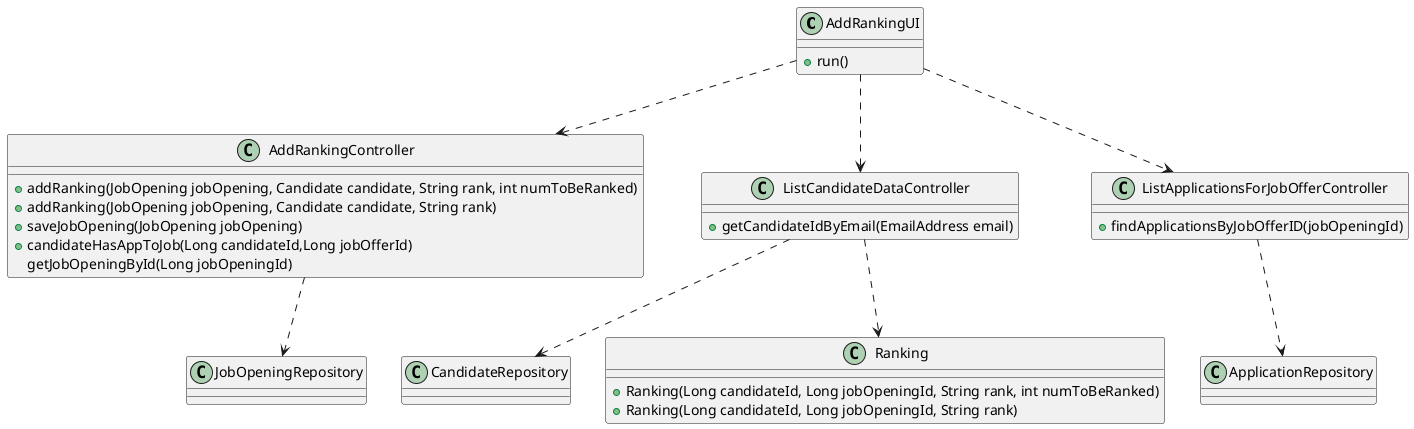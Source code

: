 @startuml

class AddRankingUI {
    + run()
}

class AddRankingController {
    +addRanking(JobOpening jobOpening, Candidate candidate, String rank, int numToBeRanked)
    +addRanking(JobOpening jobOpening, Candidate candidate, String rank)
    +saveJobOpening(JobOpening jobOpening)
    +candidateHasAppToJob(Long candidateId,Long jobOfferId)
    getJobOpeningById(Long jobOpeningId)
}

class ListCandidateDataController{
    +getCandidateIdByEmail(EmailAddress email)
}

class ListApplicationsForJobOfferController {
    +findApplicationsByJobOfferID(jobOpeningId)
}

class CandidateRepository {

}

class ApplicationRepository {

}

class Ranking {

+Ranking(Long candidateId, Long jobOpeningId, String rank, int numToBeRanked)
+Ranking(Long candidateId, Long jobOpeningId, String rank)
}


class JobOpeningRepository

AddRankingUI ..> AddRankingController
AddRankingUI ..> ListApplicationsForJobOfferController
AddRankingUI ..> ListCandidateDataController
ListApplicationsForJobOfferController ..> ApplicationRepository
ListCandidateDataController ..> CandidateRepository
ListCandidateDataController ..> Ranking
AddRankingController ..> JobOpeningRepository


@enduml